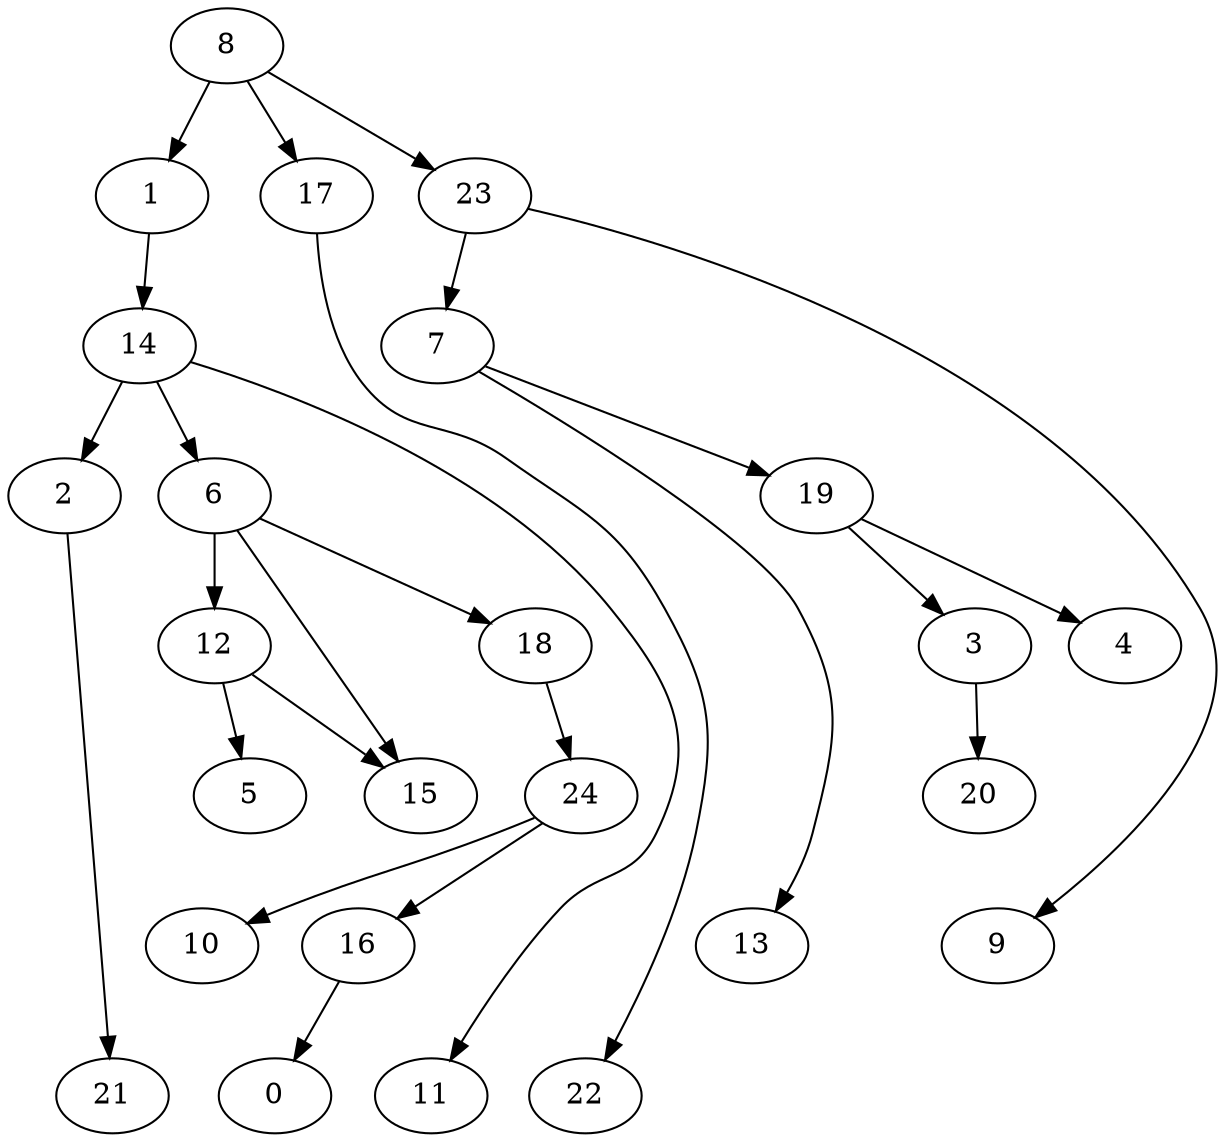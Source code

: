 digraph g {
0;
1;
2;
3;
4;
5;
6;
7;
8;
9;
10;
11;
12;
13;
14;
15;
16;
17;
18;
19;
20;
21;
22;
23;
24;
1 -> 14 [weight=0];
2 -> 21 [weight=0];
3 -> 20 [weight=0];
6 -> 12 [weight=1];
6 -> 15 [weight=0];
6 -> 18 [weight=0];
7 -> 19 [weight=0];
7 -> 13 [weight=0];
8 -> 1 [weight=0];
8 -> 23 [weight=0];
8 -> 17 [weight=0];
12 -> 5 [weight=0];
12 -> 15 [weight=0];
14 -> 2 [weight=0];
14 -> 6 [weight=0];
14 -> 11 [weight=0];
16 -> 0 [weight=0];
17 -> 22 [weight=0];
18 -> 24 [weight=0];
19 -> 3 [weight=0];
19 -> 4 [weight=0];
23 -> 7 [weight=0];
23 -> 9 [weight=0];
24 -> 10 [weight=0];
24 -> 16 [weight=0];
}
